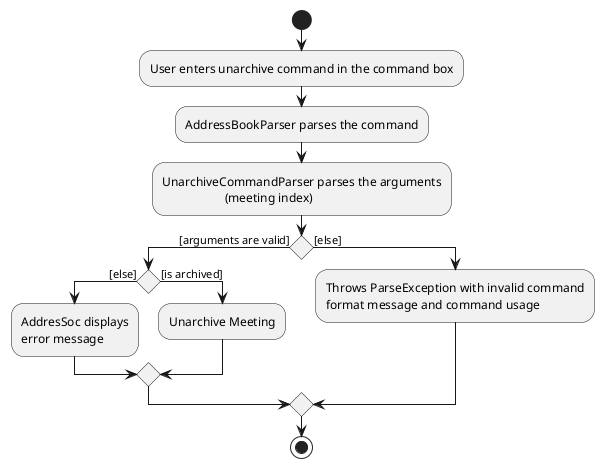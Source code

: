 @startuml
'https://plantuml.com/activity-diagram-beta

start
:User enters unarchive command in the command box;
:AddressBookParser parses the command;
:UnarchiveCommandParser parses the arguments
                    (meeting index);

if () then ([arguments are valid])
if () then ([else])
    :AddresSoc displays
    error message;
else ([is archived])
    :Unarchive Meeting;

endif
else ([else])
:Throws ParseException with invalid command\nformat message and command usage;
endif
stop
@enduml
